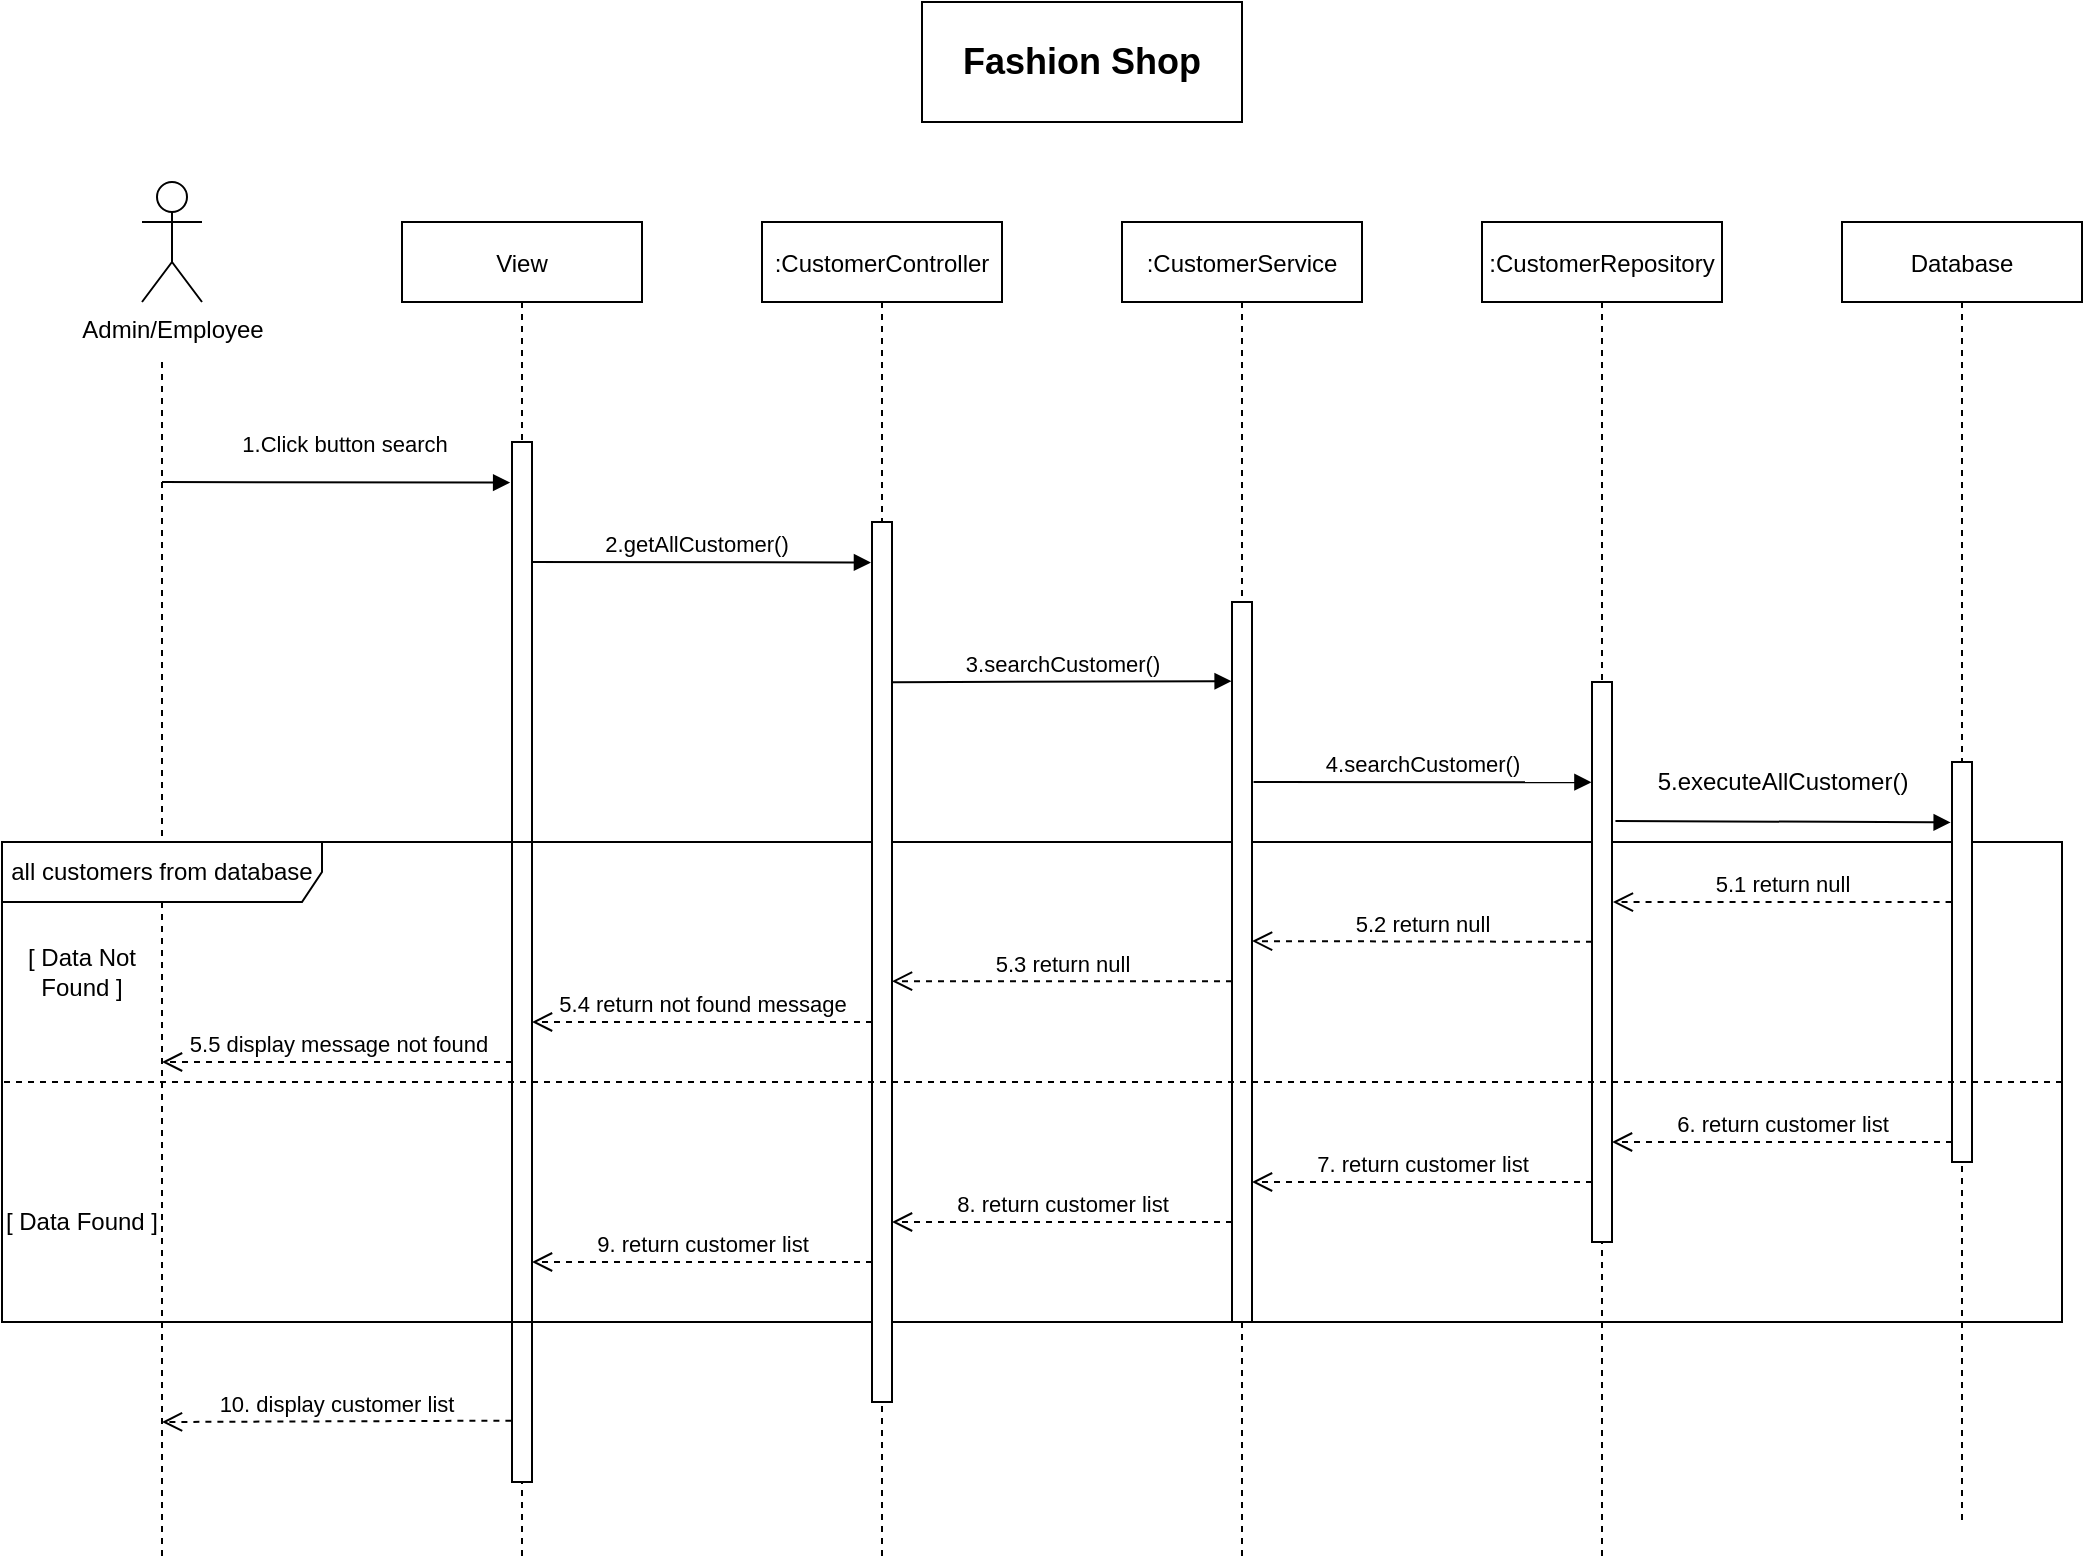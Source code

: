 <mxfile version="21.1.2" type="device">
  <diagram id="kgpKYQtTHZ0yAKxKKP6v" name="Page-1">
    <mxGraphModel dx="1464" dy="1831" grid="1" gridSize="10" guides="1" tooltips="1" connect="1" arrows="1" fold="1" page="1" pageScale="1" pageWidth="850" pageHeight="1100" math="0" shadow="0">
      <root>
        <mxCell id="0" />
        <mxCell id="1" parent="0" />
        <mxCell id="1rYxMRe_m1wBD9LGmmaj-10" value="Admin/Employee" style="shape=umlActor;verticalLabelPosition=bottom;verticalAlign=top;html=1;" parent="1" vertex="1">
          <mxGeometry x="80" y="30" width="30" height="60" as="geometry" />
        </mxCell>
        <mxCell id="1rYxMRe_m1wBD9LGmmaj-12" value="View" style="shape=umlLifeline;perimeter=lifelinePerimeter;container=1;collapsible=0;recursiveResize=0;rounded=0;shadow=0;strokeWidth=1;" parent="1" vertex="1">
          <mxGeometry x="210" y="50" width="120" height="670" as="geometry" />
        </mxCell>
        <mxCell id="ti4cJc6iU46M_X-HAgzX-17" value="1.Click button search" style="html=1;verticalAlign=bottom;endArrow=block;entryX=-0.093;entryY=0.039;entryDx=0;entryDy=0;entryPerimeter=0;" parent="1rYxMRe_m1wBD9LGmmaj-12" target="ti4cJc6iU46M_X-HAgzX-28" edge="1">
          <mxGeometry x="0.034" y="10" width="80" relative="1" as="geometry">
            <mxPoint x="-120" y="130" as="sourcePoint" />
            <mxPoint x="45" y="130" as="targetPoint" />
            <mxPoint x="1" as="offset" />
          </mxGeometry>
        </mxCell>
        <mxCell id="1rYxMRe_m1wBD9LGmmaj-11" style="edgeStyle=orthogonalEdgeStyle;rounded=0;orthogonalLoop=1;jettySize=auto;html=1;dashed=1;endArrow=none;endFill=0;" parent="1rYxMRe_m1wBD9LGmmaj-12" edge="1">
          <mxGeometry relative="1" as="geometry">
            <mxPoint x="-120" y="670" as="targetPoint" />
            <mxPoint x="-120.0" y="70" as="sourcePoint" />
          </mxGeometry>
        </mxCell>
        <mxCell id="ti4cJc6iU46M_X-HAgzX-16" value="2.getAllCustomer()" style="html=1;verticalAlign=bottom;endArrow=block;entryX=-0.052;entryY=0.046;entryDx=0;entryDy=0;entryPerimeter=0;" parent="1rYxMRe_m1wBD9LGmmaj-12" edge="1">
          <mxGeometry width="80" relative="1" as="geometry">
            <mxPoint x="60" y="170" as="sourcePoint" />
            <mxPoint x="234.48" y="170.24" as="targetPoint" />
          </mxGeometry>
        </mxCell>
        <mxCell id="ti4cJc6iU46M_X-HAgzX-28" value="" style="html=1;points=[];perimeter=orthogonalPerimeter;" parent="1rYxMRe_m1wBD9LGmmaj-12" vertex="1">
          <mxGeometry x="55" y="110" width="10" height="520" as="geometry" />
        </mxCell>
        <mxCell id="ti4cJc6iU46M_X-HAgzX-39" value="9. return customer list" style="html=1;verticalAlign=bottom;endArrow=open;dashed=1;endSize=8;exitX=-0.022;exitY=0.35;exitDx=0;exitDy=0;exitPerimeter=0;entryX=1.044;entryY=0.393;entryDx=0;entryDy=0;entryPerimeter=0;" parent="1rYxMRe_m1wBD9LGmmaj-12" edge="1">
          <mxGeometry relative="1" as="geometry">
            <mxPoint x="235" y="520" as="sourcePoint" />
            <mxPoint x="65" y="520" as="targetPoint" />
          </mxGeometry>
        </mxCell>
        <mxCell id="ti4cJc6iU46M_X-HAgzX-24" value="all customers from database" style="shape=umlFrame;whiteSpace=wrap;html=1;width=160;height=30;" parent="1rYxMRe_m1wBD9LGmmaj-12" vertex="1">
          <mxGeometry x="-200" y="310" width="1030" height="240" as="geometry" />
        </mxCell>
        <mxCell id="_rBZuI-aizgcLRo8RL2P-1" value="5.5 display message not found" style="html=1;verticalAlign=bottom;endArrow=open;dashed=1;endSize=8;exitX=0;exitY=0.464;exitDx=0;exitDy=0;exitPerimeter=0;" edge="1" parent="1rYxMRe_m1wBD9LGmmaj-12">
          <mxGeometry relative="1" as="geometry">
            <mxPoint x="55" y="420" as="sourcePoint" />
            <mxPoint x="-120" y="420" as="targetPoint" />
          </mxGeometry>
        </mxCell>
        <mxCell id="ti4cJc6iU46M_X-HAgzX-34" value="[ Data Not Found ]" style="text;html=1;strokeColor=none;fillColor=none;align=center;verticalAlign=middle;whiteSpace=wrap;rounded=0;" parent="1rYxMRe_m1wBD9LGmmaj-12" vertex="1">
          <mxGeometry x="-200" y="360" width="80" height="30" as="geometry" />
        </mxCell>
        <mxCell id="1rYxMRe_m1wBD9LGmmaj-13" value=":CustomerController" style="shape=umlLifeline;perimeter=lifelinePerimeter;container=1;collapsible=0;recursiveResize=0;rounded=0;shadow=0;strokeWidth=1;" parent="1" vertex="1">
          <mxGeometry x="390" y="50" width="120" height="670" as="geometry" />
        </mxCell>
        <mxCell id="ti4cJc6iU46M_X-HAgzX-27" value="" style="html=1;points=[];perimeter=orthogonalPerimeter;" parent="1rYxMRe_m1wBD9LGmmaj-13" vertex="1">
          <mxGeometry x="55" y="150" width="10" height="440" as="geometry" />
        </mxCell>
        <mxCell id="ti4cJc6iU46M_X-HAgzX-33" value="5.4 return not found message" style="html=1;verticalAlign=bottom;endArrow=open;dashed=1;endSize=8;entryX=1.002;entryY=0.471;entryDx=0;entryDy=0;entryPerimeter=0;exitX=0;exitY=0.464;exitDx=0;exitDy=0;exitPerimeter=0;" parent="1rYxMRe_m1wBD9LGmmaj-13" edge="1">
          <mxGeometry relative="1" as="geometry">
            <mxPoint x="55" y="400" as="sourcePoint" />
            <mxPoint x="-115" y="400" as="targetPoint" />
          </mxGeometry>
        </mxCell>
        <mxCell id="ti4cJc6iU46M_X-HAgzX-38" value="8. return customer list" style="html=1;verticalAlign=bottom;endArrow=open;dashed=1;endSize=8;exitX=-0.022;exitY=0.35;exitDx=0;exitDy=0;exitPerimeter=0;entryX=1.044;entryY=0.393;entryDx=0;entryDy=0;entryPerimeter=0;" parent="1rYxMRe_m1wBD9LGmmaj-13" edge="1">
          <mxGeometry relative="1" as="geometry">
            <mxPoint x="235" y="500" as="sourcePoint" />
            <mxPoint x="65" y="500" as="targetPoint" />
          </mxGeometry>
        </mxCell>
        <mxCell id="1rYxMRe_m1wBD9LGmmaj-14" value=":CustomerService" style="shape=umlLifeline;perimeter=lifelinePerimeter;container=1;collapsible=0;recursiveResize=0;rounded=0;shadow=0;strokeWidth=1;" parent="1" vertex="1">
          <mxGeometry x="570" y="50" width="120" height="670" as="geometry" />
        </mxCell>
        <mxCell id="ti4cJc6iU46M_X-HAgzX-2" value="" style="html=1;points=[];perimeter=orthogonalPerimeter;" parent="1rYxMRe_m1wBD9LGmmaj-14" vertex="1">
          <mxGeometry x="55" y="190" width="10" height="360" as="geometry" />
        </mxCell>
        <mxCell id="ti4cJc6iU46M_X-HAgzX-32" value="5.3 return null" style="html=1;verticalAlign=bottom;endArrow=open;dashed=1;endSize=8;entryX=1.002;entryY=0.471;entryDx=0;entryDy=0;entryPerimeter=0;exitX=0;exitY=0.464;exitDx=0;exitDy=0;exitPerimeter=0;" parent="1rYxMRe_m1wBD9LGmmaj-14" edge="1">
          <mxGeometry relative="1" as="geometry">
            <mxPoint x="55" y="379.57" as="sourcePoint" />
            <mxPoint x="-115" y="379.57" as="targetPoint" />
          </mxGeometry>
        </mxCell>
        <mxCell id="ti4cJc6iU46M_X-HAgzX-37" value="7. return customer list" style="html=1;verticalAlign=bottom;endArrow=open;dashed=1;endSize=8;exitX=-0.022;exitY=0.35;exitDx=0;exitDy=0;exitPerimeter=0;entryX=1.044;entryY=0.393;entryDx=0;entryDy=0;entryPerimeter=0;" parent="1rYxMRe_m1wBD9LGmmaj-14" edge="1">
          <mxGeometry relative="1" as="geometry">
            <mxPoint x="235" y="480" as="sourcePoint" />
            <mxPoint x="65" y="480" as="targetPoint" />
          </mxGeometry>
        </mxCell>
        <mxCell id="1rYxMRe_m1wBD9LGmmaj-15" value=":CustomerRepository" style="shape=umlLifeline;perimeter=lifelinePerimeter;container=1;collapsible=0;recursiveResize=0;rounded=0;shadow=0;strokeWidth=1;" parent="1" vertex="1">
          <mxGeometry x="750" y="50" width="120" height="670" as="geometry" />
        </mxCell>
        <mxCell id="ti4cJc6iU46M_X-HAgzX-3" value="" style="html=1;points=[];perimeter=orthogonalPerimeter;" parent="1rYxMRe_m1wBD9LGmmaj-15" vertex="1">
          <mxGeometry x="55" y="230" width="10" height="280" as="geometry" />
        </mxCell>
        <mxCell id="1rYxMRe_m1wBD9LGmmaj-16" value="Database" style="shape=umlLifeline;perimeter=lifelinePerimeter;container=1;collapsible=0;recursiveResize=0;rounded=0;shadow=0;strokeWidth=1;" parent="1" vertex="1">
          <mxGeometry x="930" y="50" width="120" height="650" as="geometry" />
        </mxCell>
        <mxCell id="ti4cJc6iU46M_X-HAgzX-4" value="" style="html=1;points=[];perimeter=orthogonalPerimeter;" parent="1rYxMRe_m1wBD9LGmmaj-16" vertex="1">
          <mxGeometry x="55" y="270" width="10" height="200" as="geometry" />
        </mxCell>
        <mxCell id="ti4cJc6iU46M_X-HAgzX-18" value="3.searchCustomer()" style="html=1;verticalAlign=bottom;endArrow=block;entryX=-0.019;entryY=0.11;entryDx=0;entryDy=0;entryPerimeter=0;exitX=1.009;exitY=0.182;exitDx=0;exitDy=0;exitPerimeter=0;" parent="1" target="ti4cJc6iU46M_X-HAgzX-2" edge="1">
          <mxGeometry width="80" relative="1" as="geometry">
            <mxPoint x="455.09" y="280.08" as="sourcePoint" />
            <mxPoint x="635" y="271" as="targetPoint" />
          </mxGeometry>
        </mxCell>
        <mxCell id="ti4cJc6iU46M_X-HAgzX-19" value="4.searchCustomer()" style="html=1;verticalAlign=bottom;endArrow=block;exitX=1.077;exitY=0.25;exitDx=0;exitDy=0;exitPerimeter=0;entryX=-0.029;entryY=0.179;entryDx=0;entryDy=0;entryPerimeter=0;" parent="1" source="ti4cJc6iU46M_X-HAgzX-2" target="ti4cJc6iU46M_X-HAgzX-3" edge="1">
          <mxGeometry width="80" relative="1" as="geometry">
            <mxPoint x="640" y="310" as="sourcePoint" />
            <mxPoint x="800" y="330" as="targetPoint" />
          </mxGeometry>
        </mxCell>
        <mxCell id="ti4cJc6iU46M_X-HAgzX-20" value="" style="html=1;verticalAlign=bottom;endArrow=block;entryX=-0.067;entryY=0.151;entryDx=0;entryDy=0;entryPerimeter=0;exitX=1.173;exitY=0.248;exitDx=0;exitDy=0;exitPerimeter=0;" parent="1" source="ti4cJc6iU46M_X-HAgzX-3" target="ti4cJc6iU46M_X-HAgzX-4" edge="1">
          <mxGeometry width="80" relative="1" as="geometry">
            <mxPoint x="820" y="340" as="sourcePoint" />
            <mxPoint x="989" y="340" as="targetPoint" />
            <Array as="points" />
          </mxGeometry>
        </mxCell>
        <mxCell id="ti4cJc6iU46M_X-HAgzX-21" value="5.executeAllCustomer()" style="text;html=1;align=center;verticalAlign=middle;resizable=0;points=[];autosize=1;strokeColor=none;fillColor=none;" parent="1" vertex="1">
          <mxGeometry x="825" y="315" width="150" height="30" as="geometry" />
        </mxCell>
        <mxCell id="ti4cJc6iU46M_X-HAgzX-29" value="5.1 return null" style="html=1;verticalAlign=bottom;endArrow=open;dashed=1;endSize=8;exitX=-0.022;exitY=0.35;exitDx=0;exitDy=0;exitPerimeter=0;entryX=1.044;entryY=0.393;entryDx=0;entryDy=0;entryPerimeter=0;" parent="1" source="ti4cJc6iU46M_X-HAgzX-4" target="ti4cJc6iU46M_X-HAgzX-3" edge="1">
          <mxGeometry relative="1" as="geometry">
            <mxPoint x="980" y="390" as="sourcePoint" />
            <mxPoint x="900" y="390" as="targetPoint" />
          </mxGeometry>
        </mxCell>
        <mxCell id="ti4cJc6iU46M_X-HAgzX-31" value="5.2 return null" style="html=1;verticalAlign=bottom;endArrow=open;dashed=1;endSize=8;entryX=1.002;entryY=0.471;entryDx=0;entryDy=0;entryPerimeter=0;exitX=0;exitY=0.464;exitDx=0;exitDy=0;exitPerimeter=0;" parent="1" source="ti4cJc6iU46M_X-HAgzX-3" target="ti4cJc6iU46M_X-HAgzX-2" edge="1">
          <mxGeometry relative="1" as="geometry">
            <mxPoint x="800" y="410" as="sourcePoint" />
            <mxPoint x="640" y="410" as="targetPoint" />
          </mxGeometry>
        </mxCell>
        <mxCell id="ti4cJc6iU46M_X-HAgzX-35" style="edgeStyle=orthogonalEdgeStyle;rounded=0;orthogonalLoop=1;jettySize=auto;html=1;dashed=1;endArrow=none;endFill=0;" parent="1" edge="1">
          <mxGeometry relative="1" as="geometry">
            <mxPoint x="10" y="480" as="targetPoint" />
            <mxPoint x="1040" y="480" as="sourcePoint" />
          </mxGeometry>
        </mxCell>
        <mxCell id="ti4cJc6iU46M_X-HAgzX-36" value="6. return customer list" style="html=1;verticalAlign=bottom;endArrow=open;dashed=1;endSize=8;exitX=-0.022;exitY=0.35;exitDx=0;exitDy=0;exitPerimeter=0;entryX=1.044;entryY=0.393;entryDx=0;entryDy=0;entryPerimeter=0;" parent="1" edge="1">
          <mxGeometry relative="1" as="geometry">
            <mxPoint x="985" y="510" as="sourcePoint" />
            <mxPoint x="815" y="510" as="targetPoint" />
          </mxGeometry>
        </mxCell>
        <mxCell id="ti4cJc6iU46M_X-HAgzX-41" value="10. display customer list" style="html=1;verticalAlign=bottom;endArrow=open;dashed=1;endSize=8;exitX=-0.03;exitY=0.941;exitDx=0;exitDy=0;exitPerimeter=0;entryX=1.044;entryY=0.393;entryDx=0;entryDy=0;entryPerimeter=0;" parent="1" source="ti4cJc6iU46M_X-HAgzX-28" edge="1">
          <mxGeometry relative="1" as="geometry">
            <mxPoint x="260" y="650" as="sourcePoint" />
            <mxPoint x="90" y="650" as="targetPoint" />
          </mxGeometry>
        </mxCell>
        <mxCell id="ti4cJc6iU46M_X-HAgzX-42" value="[ Data Found ]" style="text;html=1;strokeColor=none;fillColor=none;align=center;verticalAlign=middle;whiteSpace=wrap;rounded=0;" parent="1" vertex="1">
          <mxGeometry x="10" y="535" width="80" height="30" as="geometry" />
        </mxCell>
        <mxCell id="jr8MGMg9VupHXauiICnT-1" value="&lt;font style=&quot;font-size: 18px;&quot;&gt;&lt;b style=&quot;&quot;&gt;Fashion Shop&lt;/b&gt;&lt;/font&gt;" style="rounded=0;whiteSpace=wrap;html=1;" parent="1" vertex="1">
          <mxGeometry x="470" y="-60" width="160" height="60" as="geometry" />
        </mxCell>
      </root>
    </mxGraphModel>
  </diagram>
</mxfile>
